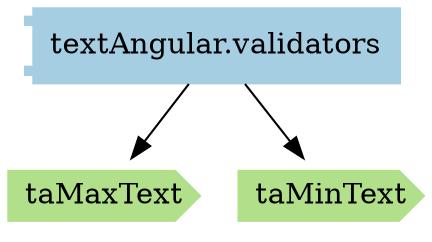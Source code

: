 digraph dependencies {
  node[shape="component",style="filled",colorscheme=paired12]


    node[shape="component"]
    "textAngular.validators"[label="textAngular.validators", color=1]

    


    node[shape="ellipse"]
    


    

    

    

    node[shape="cds"]
    

    
      "taMaxText"[label="taMaxText", color=3]
      "textAngular.validators" -> "taMaxText"
    
      "taMinText"[label="taMinText", color=3]
      "textAngular.validators" -> "taMinText"
    









    node[shape="ellipse",style="filled", color=9]
    

    
      
    
      
    


    

    

    

    


}
